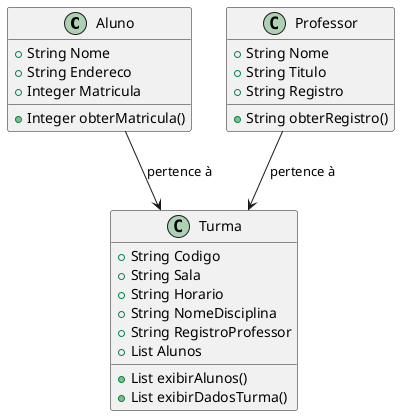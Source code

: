 @startuml TutorialYoutube

    class Aluno {
        +String Nome
        +String Endereco
        +Integer Matricula

        +Integer obterMatricula()
    }

    class Turma {
        +String Codigo
        +String Sala
        +String Horario
        +String NomeDisciplina
        +String RegistroProfessor
        +List Alunos
        +List exibirAlunos()
        +List exibirDadosTurma()
    }

    class Professor {
        +String Nome
        +String Titulo
        +String Registro
        +String obterRegistro()
    }

    Aluno --> Turma : pertence à
    Professor --> Turma : pertence à

@enduml
